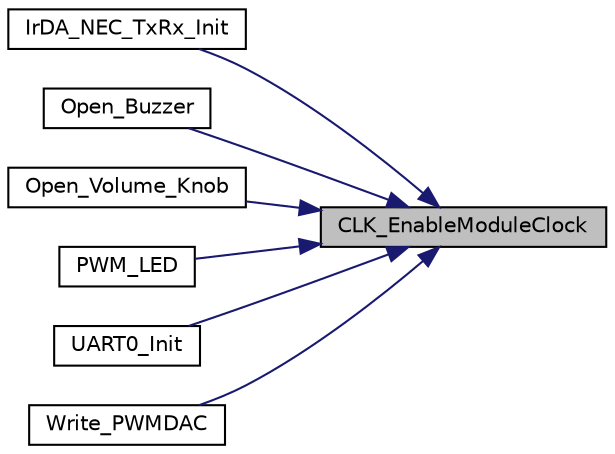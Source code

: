 digraph "CLK_EnableModuleClock"
{
 // LATEX_PDF_SIZE
  edge [fontname="Helvetica",fontsize="10",labelfontname="Helvetica",labelfontsize="10"];
  node [fontname="Helvetica",fontsize="10",shape=record];
  rankdir="RL";
  Node1 [label="CLK_EnableModuleClock",height=0.2,width=0.4,color="black", fillcolor="grey75", style="filled", fontcolor="black",tooltip="This function enable module clock."];
  Node1 -> Node2 [dir="back",color="midnightblue",fontsize="10",style="solid",fontname="Helvetica"];
  Node2 [label="IrDA_NEC_TxRx_Init",height=0.2,width=0.4,color="black", fillcolor="white", style="filled",URL="$da/d69/group___nano130___basic01___f_u_n_c_t_i_o_n_s.html#ga7233a8f8873a41bafa1af09ce704716c",tooltip="This function is used to initiate PWM for IrDA NEC."];
  Node1 -> Node3 [dir="back",color="midnightblue",fontsize="10",style="solid",fontname="Helvetica"];
  Node3 [label="Open_Buzzer",height=0.2,width=0.4,color="black", fillcolor="white", style="filled",URL="$da/d69/group___nano130___basic01___f_u_n_c_t_i_o_n_s.html#gae52495e3ff7eab350ef6701428627398",tooltip="This function enable PWM1 module clock and set clock source to start Buzzer module."];
  Node1 -> Node4 [dir="back",color="midnightblue",fontsize="10",style="solid",fontname="Helvetica"];
  Node4 [label="Open_Volume_Knob",height=0.2,width=0.4,color="black", fillcolor="white", style="filled",URL="$da/d69/group___nano130___basic01___f_u_n_c_t_i_o_n_s.html#ga8e9828008374036ad62277e39f24b2c9",tooltip=" "];
  Node1 -> Node5 [dir="back",color="midnightblue",fontsize="10",style="solid",fontname="Helvetica"];
  Node5 [label="PWM_LED",height=0.2,width=0.4,color="black", fillcolor="white", style="filled",URL="$da/d69/group___nano130___basic01___f_u_n_c_t_i_o_n_s.html#gafe905feae1e53e60804c40408492c091",tooltip="Set PWM clock enable and HCLK as PWM clock source, PWM frequency is 100Hz, duty 30% and enable output..."];
  Node1 -> Node6 [dir="back",color="midnightblue",fontsize="10",style="solid",fontname="Helvetica"];
  Node6 [label="UART0_Init",height=0.2,width=0.4,color="black", fillcolor="white", style="filled",URL="$da/d69/group___nano130___basic01___f_u_n_c_t_i_o_n_s.html#ga69350c8eda537c8519bf9a556b579c47",tooltip="Initiate UART0 as 8-N-1 and 115200 BPS."];
  Node1 -> Node7 [dir="back",color="midnightblue",fontsize="10",style="solid",fontname="Helvetica"];
  Node7 [label="Write_PWMDAC",height=0.2,width=0.4,color="black", fillcolor="white", style="filled",URL="$da/d69/group___nano130___basic01___f_u_n_c_t_i_o_n_s.html#ga39cdaeb907b947060373abdd2a1df038",tooltip="This function is used to set PWM for PWM DAC."];
}
